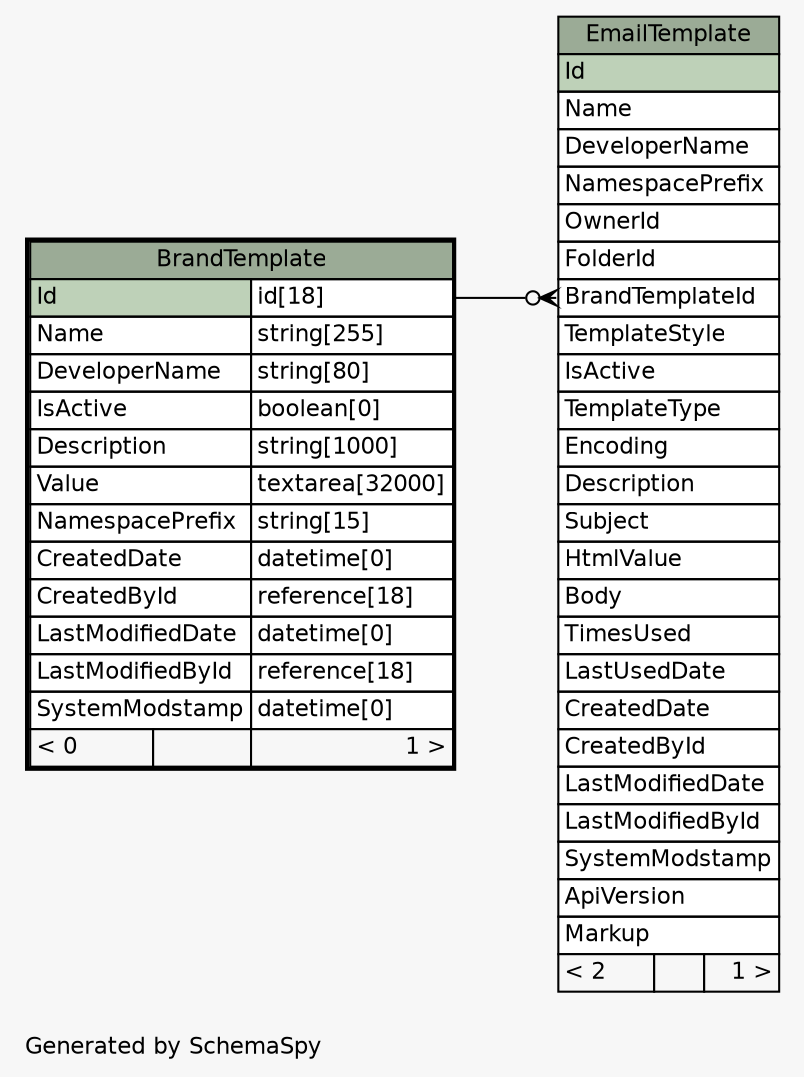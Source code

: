 // dot 2.36.0 on Mac OS X 10.11.6
// SchemaSpy rev 590
digraph "oneDegreeRelationshipsDiagram" {
  graph [
    rankdir="RL"
    bgcolor="#f7f7f7"
    label="\nGenerated by SchemaSpy"
    labeljust="l"
    nodesep="0.18"
    ranksep="0.46"
    fontname="Helvetica"
    fontsize="11"
  ];
  node [
    fontname="Helvetica"
    fontsize="11"
    shape="plaintext"
  ];
  edge [
    arrowsize="0.8"
  ];
  "EmailTemplate":"BrandTemplateId":w -> "BrandTemplate":"Id.type":e [arrowhead=none dir=back arrowtail=crowodot];
  "BrandTemplate" [
    label=<
    <TABLE BORDER="2" CELLBORDER="1" CELLSPACING="0" BGCOLOR="#ffffff">
      <TR><TD COLSPAN="3" BGCOLOR="#9bab96" ALIGN="CENTER">BrandTemplate</TD></TR>
      <TR><TD PORT="Id" COLSPAN="2" BGCOLOR="#bed1b8" ALIGN="LEFT">Id</TD><TD PORT="Id.type" ALIGN="LEFT">id[18]</TD></TR>
      <TR><TD PORT="Name" COLSPAN="2" ALIGN="LEFT">Name</TD><TD PORT="Name.type" ALIGN="LEFT">string[255]</TD></TR>
      <TR><TD PORT="DeveloperName" COLSPAN="2" ALIGN="LEFT">DeveloperName</TD><TD PORT="DeveloperName.type" ALIGN="LEFT">string[80]</TD></TR>
      <TR><TD PORT="IsActive" COLSPAN="2" ALIGN="LEFT">IsActive</TD><TD PORT="IsActive.type" ALIGN="LEFT">boolean[0]</TD></TR>
      <TR><TD PORT="Description" COLSPAN="2" ALIGN="LEFT">Description</TD><TD PORT="Description.type" ALIGN="LEFT">string[1000]</TD></TR>
      <TR><TD PORT="Value" COLSPAN="2" ALIGN="LEFT">Value</TD><TD PORT="Value.type" ALIGN="LEFT">textarea[32000]</TD></TR>
      <TR><TD PORT="NamespacePrefix" COLSPAN="2" ALIGN="LEFT">NamespacePrefix</TD><TD PORT="NamespacePrefix.type" ALIGN="LEFT">string[15]</TD></TR>
      <TR><TD PORT="CreatedDate" COLSPAN="2" ALIGN="LEFT">CreatedDate</TD><TD PORT="CreatedDate.type" ALIGN="LEFT">datetime[0]</TD></TR>
      <TR><TD PORT="CreatedById" COLSPAN="2" ALIGN="LEFT">CreatedById</TD><TD PORT="CreatedById.type" ALIGN="LEFT">reference[18]</TD></TR>
      <TR><TD PORT="LastModifiedDate" COLSPAN="2" ALIGN="LEFT">LastModifiedDate</TD><TD PORT="LastModifiedDate.type" ALIGN="LEFT">datetime[0]</TD></TR>
      <TR><TD PORT="LastModifiedById" COLSPAN="2" ALIGN="LEFT">LastModifiedById</TD><TD PORT="LastModifiedById.type" ALIGN="LEFT">reference[18]</TD></TR>
      <TR><TD PORT="SystemModstamp" COLSPAN="2" ALIGN="LEFT">SystemModstamp</TD><TD PORT="SystemModstamp.type" ALIGN="LEFT">datetime[0]</TD></TR>
      <TR><TD ALIGN="LEFT" BGCOLOR="#f7f7f7">&lt; 0</TD><TD ALIGN="RIGHT" BGCOLOR="#f7f7f7">  </TD><TD ALIGN="RIGHT" BGCOLOR="#f7f7f7">1 &gt;</TD></TR>
    </TABLE>>
    URL="BrandTemplate.html"
    tooltip="BrandTemplate"
  ];
  "EmailTemplate" [
    label=<
    <TABLE BORDER="0" CELLBORDER="1" CELLSPACING="0" BGCOLOR="#ffffff">
      <TR><TD COLSPAN="3" BGCOLOR="#9bab96" ALIGN="CENTER">EmailTemplate</TD></TR>
      <TR><TD PORT="Id" COLSPAN="3" BGCOLOR="#bed1b8" ALIGN="LEFT">Id</TD></TR>
      <TR><TD PORT="Name" COLSPAN="3" ALIGN="LEFT">Name</TD></TR>
      <TR><TD PORT="DeveloperName" COLSPAN="3" ALIGN="LEFT">DeveloperName</TD></TR>
      <TR><TD PORT="NamespacePrefix" COLSPAN="3" ALIGN="LEFT">NamespacePrefix</TD></TR>
      <TR><TD PORT="OwnerId" COLSPAN="3" ALIGN="LEFT">OwnerId</TD></TR>
      <TR><TD PORT="FolderId" COLSPAN="3" ALIGN="LEFT">FolderId</TD></TR>
      <TR><TD PORT="BrandTemplateId" COLSPAN="3" ALIGN="LEFT">BrandTemplateId</TD></TR>
      <TR><TD PORT="TemplateStyle" COLSPAN="3" ALIGN="LEFT">TemplateStyle</TD></TR>
      <TR><TD PORT="IsActive" COLSPAN="3" ALIGN="LEFT">IsActive</TD></TR>
      <TR><TD PORT="TemplateType" COLSPAN="3" ALIGN="LEFT">TemplateType</TD></TR>
      <TR><TD PORT="Encoding" COLSPAN="3" ALIGN="LEFT">Encoding</TD></TR>
      <TR><TD PORT="Description" COLSPAN="3" ALIGN="LEFT">Description</TD></TR>
      <TR><TD PORT="Subject" COLSPAN="3" ALIGN="LEFT">Subject</TD></TR>
      <TR><TD PORT="HtmlValue" COLSPAN="3" ALIGN="LEFT">HtmlValue</TD></TR>
      <TR><TD PORT="Body" COLSPAN="3" ALIGN="LEFT">Body</TD></TR>
      <TR><TD PORT="TimesUsed" COLSPAN="3" ALIGN="LEFT">TimesUsed</TD></TR>
      <TR><TD PORT="LastUsedDate" COLSPAN="3" ALIGN="LEFT">LastUsedDate</TD></TR>
      <TR><TD PORT="CreatedDate" COLSPAN="3" ALIGN="LEFT">CreatedDate</TD></TR>
      <TR><TD PORT="CreatedById" COLSPAN="3" ALIGN="LEFT">CreatedById</TD></TR>
      <TR><TD PORT="LastModifiedDate" COLSPAN="3" ALIGN="LEFT">LastModifiedDate</TD></TR>
      <TR><TD PORT="LastModifiedById" COLSPAN="3" ALIGN="LEFT">LastModifiedById</TD></TR>
      <TR><TD PORT="SystemModstamp" COLSPAN="3" ALIGN="LEFT">SystemModstamp</TD></TR>
      <TR><TD PORT="ApiVersion" COLSPAN="3" ALIGN="LEFT">ApiVersion</TD></TR>
      <TR><TD PORT="Markup" COLSPAN="3" ALIGN="LEFT">Markup</TD></TR>
      <TR><TD ALIGN="LEFT" BGCOLOR="#f7f7f7">&lt; 2</TD><TD ALIGN="RIGHT" BGCOLOR="#f7f7f7">  </TD><TD ALIGN="RIGHT" BGCOLOR="#f7f7f7">1 &gt;</TD></TR>
    </TABLE>>
    URL="EmailTemplate.html"
    tooltip="EmailTemplate"
  ];
}
